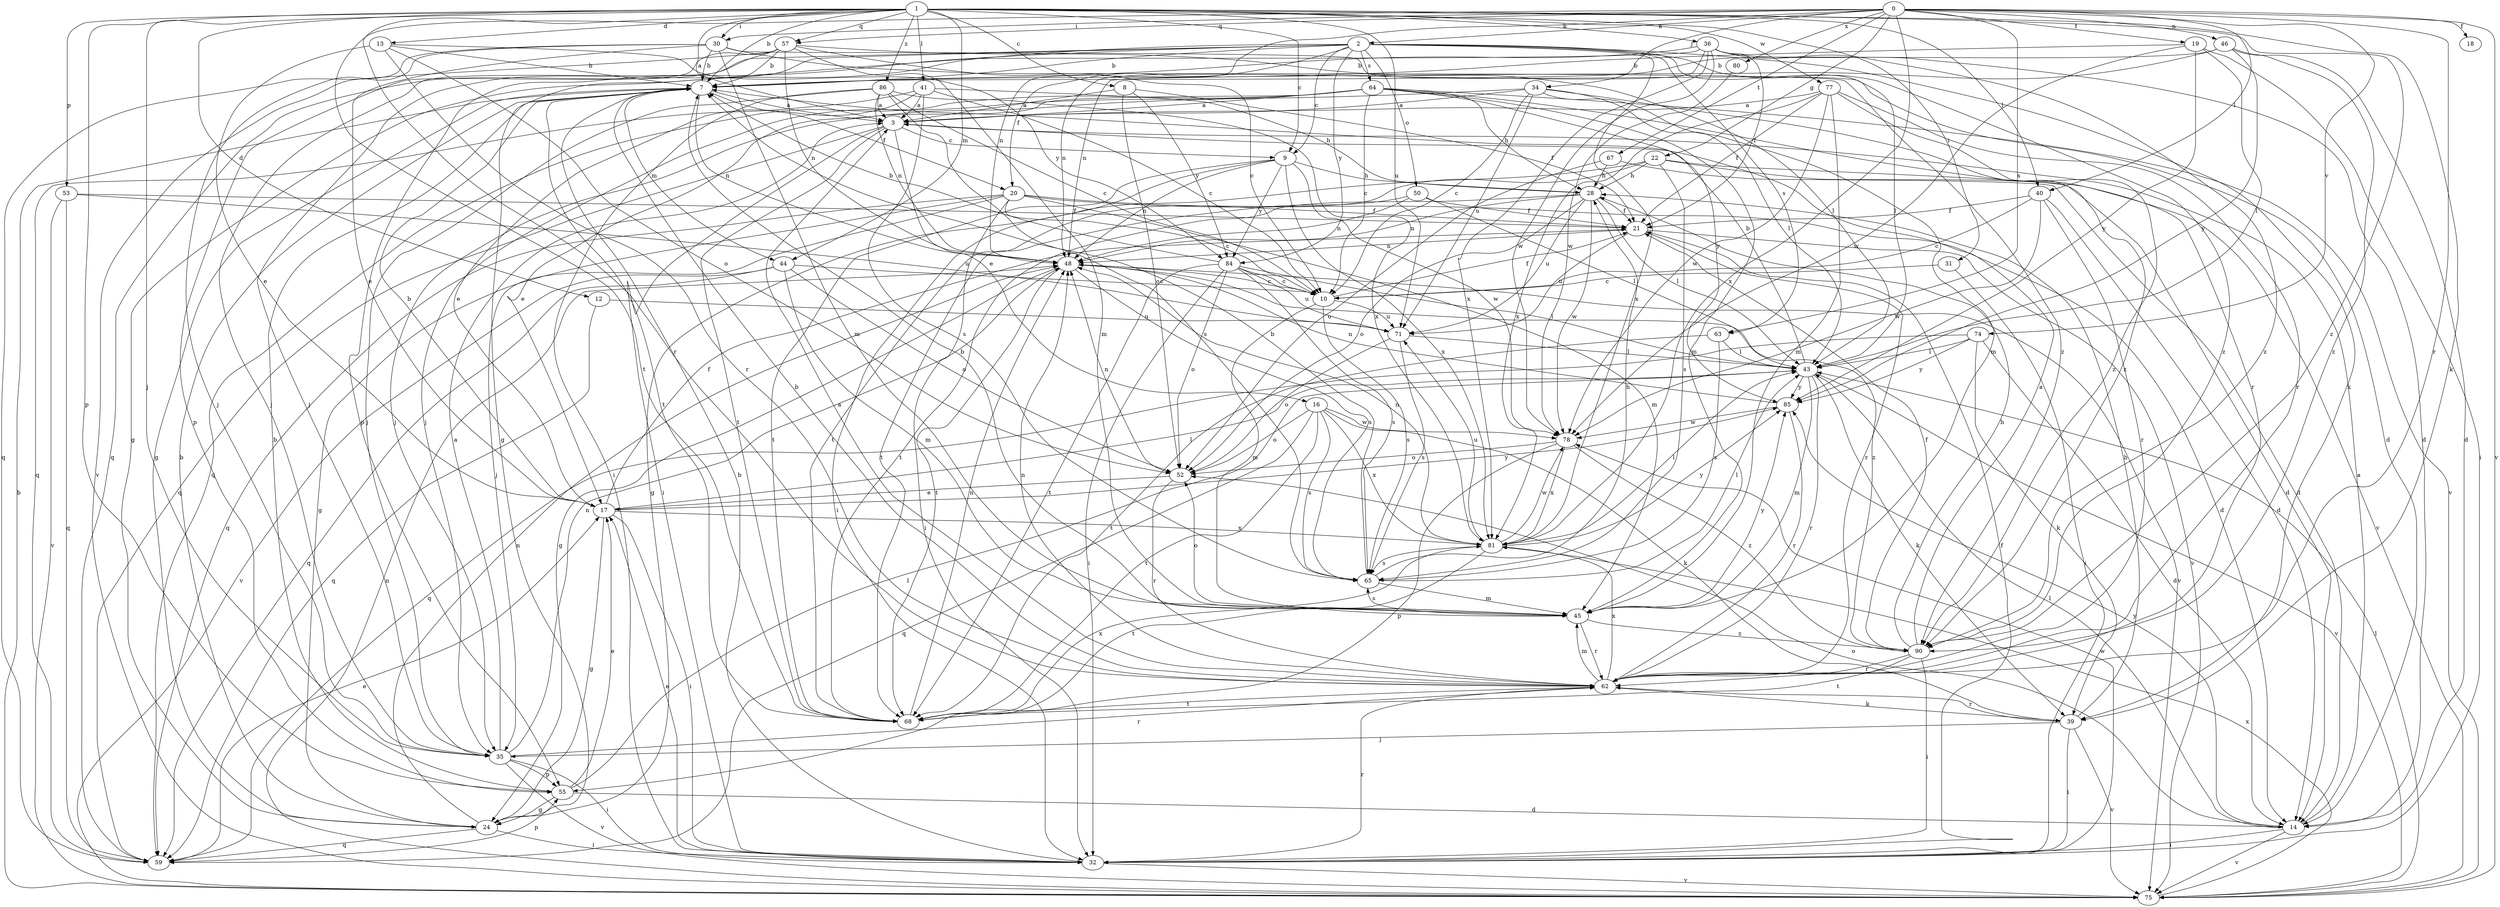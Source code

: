 strict digraph  {
0;
1;
2;
3;
7;
8;
9;
10;
12;
13;
14;
16;
17;
18;
19;
20;
21;
22;
24;
28;
30;
31;
32;
34;
35;
36;
39;
40;
41;
43;
44;
45;
46;
48;
50;
52;
53;
55;
57;
59;
62;
63;
64;
65;
67;
68;
71;
74;
75;
77;
78;
80;
81;
84;
85;
86;
90;
0 -> 2  [label=a];
0 -> 18  [label=f];
0 -> 19  [label=f];
0 -> 22  [label=g];
0 -> 30  [label=i];
0 -> 34  [label=j];
0 -> 40  [label=l];
0 -> 46  [label=n];
0 -> 48  [label=n];
0 -> 57  [label=q];
0 -> 62  [label=r];
0 -> 63  [label=s];
0 -> 67  [label=t];
0 -> 68  [label=t];
0 -> 74  [label=v];
0 -> 75  [label=v];
0 -> 80  [label=x];
0 -> 81  [label=x];
1 -> 3  [label=a];
1 -> 7  [label=b];
1 -> 8  [label=c];
1 -> 9  [label=c];
1 -> 12  [label=d];
1 -> 13  [label=d];
1 -> 30  [label=i];
1 -> 31  [label=i];
1 -> 35  [label=j];
1 -> 36  [label=k];
1 -> 39  [label=k];
1 -> 40  [label=l];
1 -> 41  [label=l];
1 -> 44  [label=m];
1 -> 53  [label=p];
1 -> 55  [label=p];
1 -> 57  [label=q];
1 -> 62  [label=r];
1 -> 71  [label=u];
1 -> 77  [label=w];
1 -> 86  [label=z];
1 -> 90  [label=z];
2 -> 7  [label=b];
2 -> 9  [label=c];
2 -> 20  [label=f];
2 -> 24  [label=g];
2 -> 35  [label=j];
2 -> 39  [label=k];
2 -> 43  [label=l];
2 -> 50  [label=o];
2 -> 55  [label=p];
2 -> 59  [label=q];
2 -> 63  [label=s];
2 -> 64  [label=s];
2 -> 81  [label=x];
2 -> 84  [label=y];
2 -> 90  [label=z];
3 -> 9  [label=c];
3 -> 16  [label=e];
3 -> 32  [label=i];
3 -> 59  [label=q];
3 -> 68  [label=t];
7 -> 3  [label=a];
7 -> 20  [label=f];
7 -> 24  [label=g];
7 -> 44  [label=m];
7 -> 48  [label=n];
7 -> 68  [label=t];
8 -> 3  [label=a];
8 -> 21  [label=f];
8 -> 52  [label=o];
8 -> 84  [label=y];
9 -> 28  [label=h];
9 -> 32  [label=i];
9 -> 48  [label=n];
9 -> 68  [label=t];
9 -> 78  [label=w];
9 -> 81  [label=x];
9 -> 84  [label=y];
10 -> 21  [label=f];
10 -> 45  [label=m];
10 -> 65  [label=s];
10 -> 71  [label=u];
12 -> 59  [label=q];
12 -> 71  [label=u];
13 -> 7  [label=b];
13 -> 17  [label=e];
13 -> 52  [label=o];
13 -> 62  [label=r];
13 -> 84  [label=y];
14 -> 3  [label=a];
14 -> 32  [label=i];
14 -> 43  [label=l];
14 -> 52  [label=o];
14 -> 75  [label=v];
14 -> 85  [label=y];
16 -> 39  [label=k];
16 -> 52  [label=o];
16 -> 59  [label=q];
16 -> 65  [label=s];
16 -> 68  [label=t];
16 -> 78  [label=w];
16 -> 81  [label=x];
17 -> 7  [label=b];
17 -> 21  [label=f];
17 -> 24  [label=g];
17 -> 32  [label=i];
17 -> 43  [label=l];
17 -> 81  [label=x];
17 -> 85  [label=y];
19 -> 7  [label=b];
19 -> 32  [label=i];
19 -> 43  [label=l];
19 -> 78  [label=w];
19 -> 85  [label=y];
20 -> 10  [label=c];
20 -> 14  [label=d];
20 -> 21  [label=f];
20 -> 24  [label=g];
20 -> 32  [label=i];
20 -> 35  [label=j];
20 -> 45  [label=m];
20 -> 59  [label=q];
21 -> 48  [label=n];
21 -> 62  [label=r];
21 -> 71  [label=u];
21 -> 75  [label=v];
22 -> 14  [label=d];
22 -> 24  [label=g];
22 -> 28  [label=h];
22 -> 65  [label=s];
22 -> 68  [label=t];
22 -> 75  [label=v];
24 -> 7  [label=b];
24 -> 32  [label=i];
24 -> 48  [label=n];
24 -> 59  [label=q];
28 -> 21  [label=f];
28 -> 43  [label=l];
28 -> 48  [label=n];
28 -> 52  [label=o];
28 -> 68  [label=t];
28 -> 71  [label=u];
28 -> 78  [label=w];
30 -> 7  [label=b];
30 -> 14  [label=d];
30 -> 17  [label=e];
30 -> 35  [label=j];
30 -> 45  [label=m];
30 -> 59  [label=q];
30 -> 90  [label=z];
31 -> 10  [label=c];
31 -> 32  [label=i];
32 -> 7  [label=b];
32 -> 17  [label=e];
32 -> 21  [label=f];
32 -> 62  [label=r];
32 -> 75  [label=v];
32 -> 78  [label=w];
34 -> 3  [label=a];
34 -> 10  [label=c];
34 -> 35  [label=j];
34 -> 43  [label=l];
34 -> 45  [label=m];
34 -> 71  [label=u];
34 -> 90  [label=z];
35 -> 3  [label=a];
35 -> 32  [label=i];
35 -> 48  [label=n];
35 -> 55  [label=p];
35 -> 62  [label=r];
35 -> 75  [label=v];
36 -> 7  [label=b];
36 -> 14  [label=d];
36 -> 21  [label=f];
36 -> 24  [label=g];
36 -> 48  [label=n];
36 -> 78  [label=w];
36 -> 81  [label=x];
36 -> 90  [label=z];
39 -> 28  [label=h];
39 -> 32  [label=i];
39 -> 35  [label=j];
39 -> 62  [label=r];
39 -> 75  [label=v];
40 -> 10  [label=c];
40 -> 14  [label=d];
40 -> 21  [label=f];
40 -> 62  [label=r];
40 -> 78  [label=w];
41 -> 3  [label=a];
41 -> 10  [label=c];
41 -> 17  [label=e];
41 -> 28  [label=h];
41 -> 59  [label=q];
41 -> 65  [label=s];
43 -> 7  [label=b];
43 -> 39  [label=k];
43 -> 45  [label=m];
43 -> 62  [label=r];
43 -> 75  [label=v];
43 -> 85  [label=y];
44 -> 10  [label=c];
44 -> 45  [label=m];
44 -> 52  [label=o];
44 -> 59  [label=q];
44 -> 75  [label=v];
45 -> 7  [label=b];
45 -> 52  [label=o];
45 -> 62  [label=r];
45 -> 65  [label=s];
45 -> 85  [label=y];
45 -> 90  [label=z];
46 -> 7  [label=b];
46 -> 14  [label=d];
46 -> 48  [label=n];
46 -> 85  [label=y];
46 -> 90  [label=z];
48 -> 10  [label=c];
48 -> 24  [label=g];
48 -> 65  [label=s];
48 -> 68  [label=t];
48 -> 75  [label=v];
48 -> 90  [label=z];
50 -> 21  [label=f];
50 -> 43  [label=l];
50 -> 48  [label=n];
50 -> 68  [label=t];
52 -> 17  [label=e];
52 -> 48  [label=n];
52 -> 62  [label=r];
53 -> 21  [label=f];
53 -> 59  [label=q];
53 -> 71  [label=u];
53 -> 75  [label=v];
55 -> 7  [label=b];
55 -> 14  [label=d];
55 -> 17  [label=e];
55 -> 24  [label=g];
55 -> 43  [label=l];
57 -> 7  [label=b];
57 -> 10  [label=c];
57 -> 35  [label=j];
57 -> 43  [label=l];
57 -> 45  [label=m];
57 -> 48  [label=n];
57 -> 55  [label=p];
57 -> 75  [label=v];
59 -> 17  [label=e];
59 -> 55  [label=p];
62 -> 3  [label=a];
62 -> 7  [label=b];
62 -> 39  [label=k];
62 -> 45  [label=m];
62 -> 48  [label=n];
62 -> 68  [label=t];
62 -> 81  [label=x];
63 -> 43  [label=l];
63 -> 65  [label=s];
63 -> 68  [label=t];
64 -> 3  [label=a];
64 -> 10  [label=c];
64 -> 17  [label=e];
64 -> 28  [label=h];
64 -> 35  [label=j];
64 -> 45  [label=m];
64 -> 59  [label=q];
64 -> 62  [label=r];
64 -> 75  [label=v];
64 -> 85  [label=y];
65 -> 7  [label=b];
65 -> 28  [label=h];
65 -> 43  [label=l];
65 -> 45  [label=m];
67 -> 14  [label=d];
67 -> 28  [label=h];
67 -> 52  [label=o];
68 -> 48  [label=n];
68 -> 81  [label=x];
71 -> 43  [label=l];
71 -> 52  [label=o];
71 -> 65  [label=s];
74 -> 14  [label=d];
74 -> 39  [label=k];
74 -> 43  [label=l];
74 -> 59  [label=q];
74 -> 85  [label=y];
75 -> 7  [label=b];
75 -> 43  [label=l];
75 -> 48  [label=n];
75 -> 81  [label=x];
77 -> 3  [label=a];
77 -> 21  [label=f];
77 -> 45  [label=m];
77 -> 62  [label=r];
77 -> 78  [label=w];
77 -> 81  [label=x];
77 -> 90  [label=z];
78 -> 52  [label=o];
78 -> 55  [label=p];
78 -> 81  [label=x];
78 -> 90  [label=z];
80 -> 78  [label=w];
81 -> 43  [label=l];
81 -> 48  [label=n];
81 -> 65  [label=s];
81 -> 68  [label=t];
81 -> 71  [label=u];
81 -> 78  [label=w];
81 -> 85  [label=y];
84 -> 7  [label=b];
84 -> 10  [label=c];
84 -> 32  [label=i];
84 -> 43  [label=l];
84 -> 52  [label=o];
84 -> 65  [label=s];
84 -> 68  [label=t];
84 -> 71  [label=u];
85 -> 48  [label=n];
85 -> 62  [label=r];
85 -> 78  [label=w];
86 -> 3  [label=a];
86 -> 10  [label=c];
86 -> 32  [label=i];
86 -> 35  [label=j];
86 -> 48  [label=n];
86 -> 65  [label=s];
86 -> 81  [label=x];
90 -> 3  [label=a];
90 -> 21  [label=f];
90 -> 28  [label=h];
90 -> 32  [label=i];
90 -> 62  [label=r];
90 -> 68  [label=t];
}
